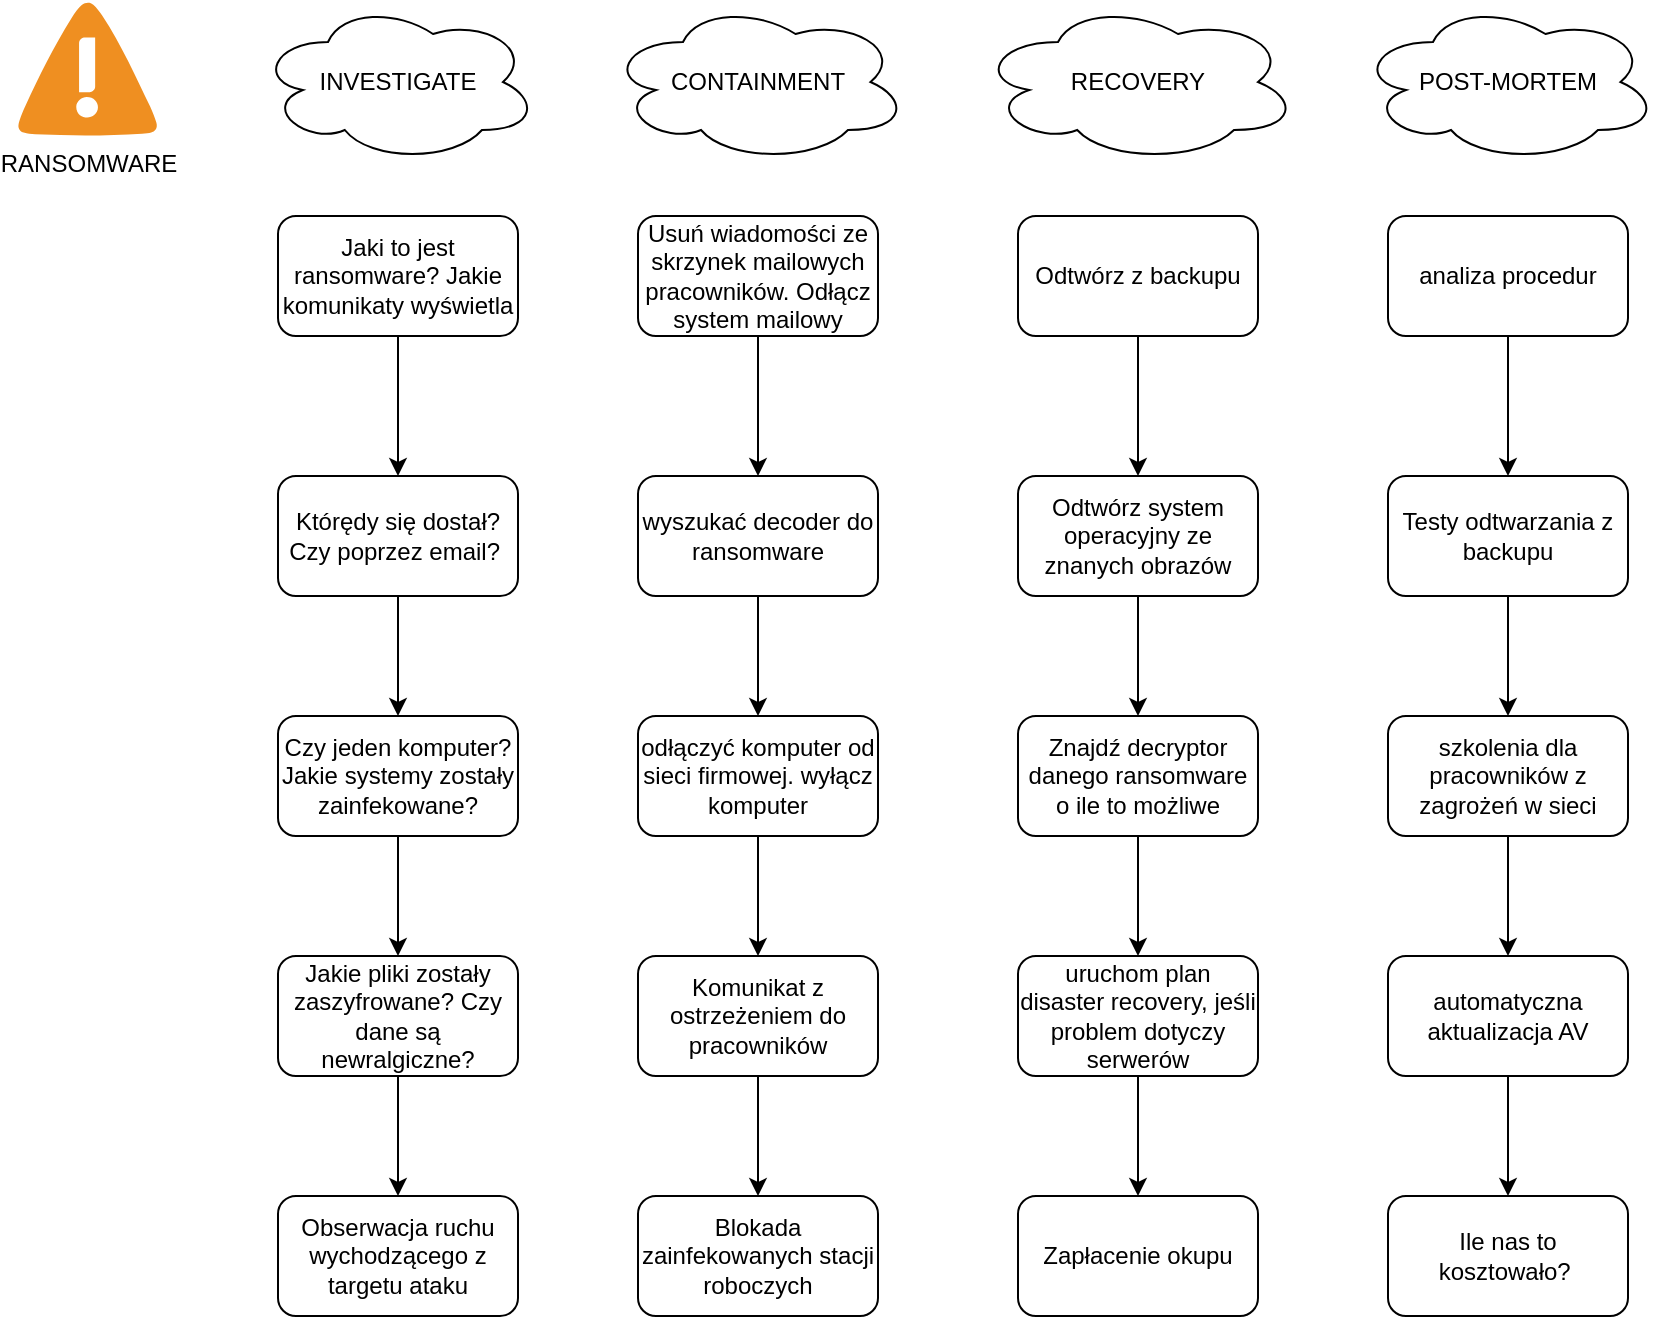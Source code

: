 <mxfile version="14.8.0" type="github"><diagram id="DJGLKKSzX562Aq0hZ-EG" name="Page-1"><mxGraphModel dx="2059" dy="674" grid="1" gridSize="10" guides="1" tooltips="1" connect="1" arrows="1" fold="1" page="1" pageScale="1" pageWidth="850" pageHeight="1100" math="0" shadow="0"><root><mxCell id="0"/><mxCell id="1" parent="0"/><mxCell id="0VLCfGxsU0y2s2PwoW_p-1" value="INVESTIGATE" style="ellipse;shape=cloud;whiteSpace=wrap;html=1;" vertex="1" parent="1"><mxGeometry x="-60" y="23" width="140" height="80" as="geometry"/></mxCell><mxCell id="0VLCfGxsU0y2s2PwoW_p-3" value="CONTAINMENT" style="ellipse;shape=cloud;whiteSpace=wrap;html=1;" vertex="1" parent="1"><mxGeometry x="115" y="23" width="150" height="80" as="geometry"/></mxCell><mxCell id="0VLCfGxsU0y2s2PwoW_p-4" value="RECOVERY" style="ellipse;shape=cloud;whiteSpace=wrap;html=1;" vertex="1" parent="1"><mxGeometry x="300" y="23" width="160" height="80" as="geometry"/></mxCell><mxCell id="0VLCfGxsU0y2s2PwoW_p-5" value="POST-MORTEM" style="ellipse;shape=cloud;whiteSpace=wrap;html=1;" vertex="1" parent="1"><mxGeometry x="490" y="23" width="150" height="80" as="geometry"/></mxCell><mxCell id="0VLCfGxsU0y2s2PwoW_p-13" style="edgeStyle=orthogonalEdgeStyle;rounded=0;orthogonalLoop=1;jettySize=auto;html=1;exitX=0.5;exitY=1;exitDx=0;exitDy=0;entryX=0.5;entryY=0;entryDx=0;entryDy=0;" edge="1" parent="1" source="0VLCfGxsU0y2s2PwoW_p-7" target="0VLCfGxsU0y2s2PwoW_p-8"><mxGeometry relative="1" as="geometry"/></mxCell><mxCell id="0VLCfGxsU0y2s2PwoW_p-7" value="Jaki to jest ransomware? Jakie komunikaty wyświetla" style="rounded=1;whiteSpace=wrap;html=1;" vertex="1" parent="1"><mxGeometry x="-50" y="130" width="120" height="60" as="geometry"/></mxCell><mxCell id="0VLCfGxsU0y2s2PwoW_p-8" value="Którędy się dostał? Czy poprzez email?&amp;nbsp;" style="rounded=1;whiteSpace=wrap;html=1;" vertex="1" parent="1"><mxGeometry x="-50" y="260" width="120" height="60" as="geometry"/></mxCell><mxCell id="0VLCfGxsU0y2s2PwoW_p-9" value="Czy jeden komputer? Jakie systemy zostały zainfekowane?" style="rounded=1;whiteSpace=wrap;html=1;" vertex="1" parent="1"><mxGeometry x="-50" y="380" width="120" height="60" as="geometry"/></mxCell><mxCell id="0VLCfGxsU0y2s2PwoW_p-10" value="Jakie pliki zostały zaszyfrowane? Czy dane są newralgiczne?" style="rounded=1;whiteSpace=wrap;html=1;" vertex="1" parent="1"><mxGeometry x="-50" y="500" width="120" height="60" as="geometry"/></mxCell><mxCell id="0VLCfGxsU0y2s2PwoW_p-11" value="Obserwacja ruchu wychodzącego z targetu ataku" style="rounded=1;whiteSpace=wrap;html=1;" vertex="1" parent="1"><mxGeometry x="-50" y="620" width="120" height="60" as="geometry"/></mxCell><mxCell id="0VLCfGxsU0y2s2PwoW_p-16" value="" style="endArrow=classic;html=1;exitX=0.5;exitY=1;exitDx=0;exitDy=0;" edge="1" parent="1" source="0VLCfGxsU0y2s2PwoW_p-8" target="0VLCfGxsU0y2s2PwoW_p-9"><mxGeometry width="50" height="50" relative="1" as="geometry"><mxPoint x="400" y="470" as="sourcePoint"/><mxPoint x="450" y="420" as="targetPoint"/></mxGeometry></mxCell><mxCell id="0VLCfGxsU0y2s2PwoW_p-17" value="" style="endArrow=classic;html=1;exitX=0.5;exitY=1;exitDx=0;exitDy=0;" edge="1" parent="1" source="0VLCfGxsU0y2s2PwoW_p-9" target="0VLCfGxsU0y2s2PwoW_p-10"><mxGeometry width="50" height="50" relative="1" as="geometry"><mxPoint x="400" y="470" as="sourcePoint"/><mxPoint x="450" y="420" as="targetPoint"/></mxGeometry></mxCell><mxCell id="0VLCfGxsU0y2s2PwoW_p-18" value="" style="endArrow=classic;html=1;exitX=0.5;exitY=1;exitDx=0;exitDy=0;entryX=0.5;entryY=0;entryDx=0;entryDy=0;" edge="1" parent="1" source="0VLCfGxsU0y2s2PwoW_p-10" target="0VLCfGxsU0y2s2PwoW_p-11"><mxGeometry width="50" height="50" relative="1" as="geometry"><mxPoint x="400" y="470" as="sourcePoint"/><mxPoint x="450" y="420" as="targetPoint"/></mxGeometry></mxCell><mxCell id="0VLCfGxsU0y2s2PwoW_p-19" style="edgeStyle=orthogonalEdgeStyle;rounded=0;orthogonalLoop=1;jettySize=auto;html=1;exitX=0.5;exitY=1;exitDx=0;exitDy=0;entryX=0.5;entryY=0;entryDx=0;entryDy=0;" edge="1" parent="1" source="0VLCfGxsU0y2s2PwoW_p-20" target="0VLCfGxsU0y2s2PwoW_p-21"><mxGeometry relative="1" as="geometry"/></mxCell><mxCell id="0VLCfGxsU0y2s2PwoW_p-20" value="Usuń wiadomości ze skrzynek mailowych pracowników. Odłącz system mailowy" style="rounded=1;whiteSpace=wrap;html=1;" vertex="1" parent="1"><mxGeometry x="130" y="130" width="120" height="60" as="geometry"/></mxCell><mxCell id="0VLCfGxsU0y2s2PwoW_p-21" value="wyszukać decoder do ransomware" style="rounded=1;whiteSpace=wrap;html=1;" vertex="1" parent="1"><mxGeometry x="130" y="260" width="120" height="60" as="geometry"/></mxCell><mxCell id="0VLCfGxsU0y2s2PwoW_p-22" value="odłączyć komputer od sieci firmowej. wyłącz komputer" style="rounded=1;whiteSpace=wrap;html=1;" vertex="1" parent="1"><mxGeometry x="130" y="380" width="120" height="60" as="geometry"/></mxCell><mxCell id="0VLCfGxsU0y2s2PwoW_p-23" value="Komunikat z ostrzeżeniem do pracowników" style="rounded=1;whiteSpace=wrap;html=1;" vertex="1" parent="1"><mxGeometry x="130" y="500" width="120" height="60" as="geometry"/></mxCell><mxCell id="0VLCfGxsU0y2s2PwoW_p-24" value="Blokada zainfekowanych stacji roboczych" style="rounded=1;whiteSpace=wrap;html=1;" vertex="1" parent="1"><mxGeometry x="130" y="620" width="120" height="60" as="geometry"/></mxCell><mxCell id="0VLCfGxsU0y2s2PwoW_p-25" value="" style="endArrow=classic;html=1;exitX=0.5;exitY=1;exitDx=0;exitDy=0;" edge="1" parent="1" source="0VLCfGxsU0y2s2PwoW_p-21" target="0VLCfGxsU0y2s2PwoW_p-22"><mxGeometry width="50" height="50" relative="1" as="geometry"><mxPoint x="580" y="470" as="sourcePoint"/><mxPoint x="630" y="420" as="targetPoint"/></mxGeometry></mxCell><mxCell id="0VLCfGxsU0y2s2PwoW_p-26" value="" style="endArrow=classic;html=1;exitX=0.5;exitY=1;exitDx=0;exitDy=0;" edge="1" parent="1" source="0VLCfGxsU0y2s2PwoW_p-22" target="0VLCfGxsU0y2s2PwoW_p-23"><mxGeometry width="50" height="50" relative="1" as="geometry"><mxPoint x="580" y="470" as="sourcePoint"/><mxPoint x="630" y="420" as="targetPoint"/></mxGeometry></mxCell><mxCell id="0VLCfGxsU0y2s2PwoW_p-27" value="" style="endArrow=classic;html=1;exitX=0.5;exitY=1;exitDx=0;exitDy=0;entryX=0.5;entryY=0;entryDx=0;entryDy=0;" edge="1" parent="1" source="0VLCfGxsU0y2s2PwoW_p-23" target="0VLCfGxsU0y2s2PwoW_p-24"><mxGeometry width="50" height="50" relative="1" as="geometry"><mxPoint x="580" y="470" as="sourcePoint"/><mxPoint x="630" y="420" as="targetPoint"/></mxGeometry></mxCell><mxCell id="0VLCfGxsU0y2s2PwoW_p-28" style="edgeStyle=orthogonalEdgeStyle;rounded=0;orthogonalLoop=1;jettySize=auto;html=1;exitX=0.5;exitY=1;exitDx=0;exitDy=0;entryX=0.5;entryY=0;entryDx=0;entryDy=0;" edge="1" parent="1" source="0VLCfGxsU0y2s2PwoW_p-29" target="0VLCfGxsU0y2s2PwoW_p-30"><mxGeometry relative="1" as="geometry"/></mxCell><mxCell id="0VLCfGxsU0y2s2PwoW_p-29" value="Odtwórz z backupu" style="rounded=1;whiteSpace=wrap;html=1;" vertex="1" parent="1"><mxGeometry x="320" y="130" width="120" height="60" as="geometry"/></mxCell><mxCell id="0VLCfGxsU0y2s2PwoW_p-30" value="Odtwórz system operacyjny ze znanych obrazów" style="rounded=1;whiteSpace=wrap;html=1;" vertex="1" parent="1"><mxGeometry x="320" y="260" width="120" height="60" as="geometry"/></mxCell><mxCell id="0VLCfGxsU0y2s2PwoW_p-31" value="Znajdź decryptor danego ransomware o ile to możliwe" style="rounded=1;whiteSpace=wrap;html=1;" vertex="1" parent="1"><mxGeometry x="320" y="380" width="120" height="60" as="geometry"/></mxCell><mxCell id="0VLCfGxsU0y2s2PwoW_p-32" value="uruchom plan disaster recovery, jeśli problem dotyczy serwerów" style="rounded=1;whiteSpace=wrap;html=1;" vertex="1" parent="1"><mxGeometry x="320" y="500" width="120" height="60" as="geometry"/></mxCell><mxCell id="0VLCfGxsU0y2s2PwoW_p-33" value="Zapłacenie okupu" style="rounded=1;whiteSpace=wrap;html=1;" vertex="1" parent="1"><mxGeometry x="320" y="620" width="120" height="60" as="geometry"/></mxCell><mxCell id="0VLCfGxsU0y2s2PwoW_p-34" value="" style="endArrow=classic;html=1;exitX=0.5;exitY=1;exitDx=0;exitDy=0;" edge="1" parent="1" source="0VLCfGxsU0y2s2PwoW_p-30" target="0VLCfGxsU0y2s2PwoW_p-31"><mxGeometry width="50" height="50" relative="1" as="geometry"><mxPoint x="770" y="470" as="sourcePoint"/><mxPoint x="820" y="420" as="targetPoint"/></mxGeometry></mxCell><mxCell id="0VLCfGxsU0y2s2PwoW_p-35" value="" style="endArrow=classic;html=1;exitX=0.5;exitY=1;exitDx=0;exitDy=0;" edge="1" parent="1" source="0VLCfGxsU0y2s2PwoW_p-31" target="0VLCfGxsU0y2s2PwoW_p-32"><mxGeometry width="50" height="50" relative="1" as="geometry"><mxPoint x="770" y="470" as="sourcePoint"/><mxPoint x="820" y="420" as="targetPoint"/></mxGeometry></mxCell><mxCell id="0VLCfGxsU0y2s2PwoW_p-36" value="" style="endArrow=classic;html=1;exitX=0.5;exitY=1;exitDx=0;exitDy=0;entryX=0.5;entryY=0;entryDx=0;entryDy=0;" edge="1" parent="1" source="0VLCfGxsU0y2s2PwoW_p-32" target="0VLCfGxsU0y2s2PwoW_p-33"><mxGeometry width="50" height="50" relative="1" as="geometry"><mxPoint x="770" y="470" as="sourcePoint"/><mxPoint x="820" y="420" as="targetPoint"/></mxGeometry></mxCell><mxCell id="0VLCfGxsU0y2s2PwoW_p-37" style="edgeStyle=orthogonalEdgeStyle;rounded=0;orthogonalLoop=1;jettySize=auto;html=1;exitX=0.5;exitY=1;exitDx=0;exitDy=0;entryX=0.5;entryY=0;entryDx=0;entryDy=0;" edge="1" parent="1" source="0VLCfGxsU0y2s2PwoW_p-38" target="0VLCfGxsU0y2s2PwoW_p-39"><mxGeometry relative="1" as="geometry"/></mxCell><mxCell id="0VLCfGxsU0y2s2PwoW_p-38" value="analiza procedur" style="rounded=1;whiteSpace=wrap;html=1;" vertex="1" parent="1"><mxGeometry x="505" y="130" width="120" height="60" as="geometry"/></mxCell><mxCell id="0VLCfGxsU0y2s2PwoW_p-39" value="Testy odtwarzania z backupu" style="rounded=1;whiteSpace=wrap;html=1;" vertex="1" parent="1"><mxGeometry x="505" y="260" width="120" height="60" as="geometry"/></mxCell><mxCell id="0VLCfGxsU0y2s2PwoW_p-40" value="szkolenia dla pracowników z zagrożeń w sieci" style="rounded=1;whiteSpace=wrap;html=1;" vertex="1" parent="1"><mxGeometry x="505" y="380" width="120" height="60" as="geometry"/></mxCell><mxCell id="0VLCfGxsU0y2s2PwoW_p-41" value="automatyczna aktualizacja AV" style="rounded=1;whiteSpace=wrap;html=1;" vertex="1" parent="1"><mxGeometry x="505" y="500" width="120" height="60" as="geometry"/></mxCell><mxCell id="0VLCfGxsU0y2s2PwoW_p-42" value="Ile nas to kosztowało?&amp;nbsp;" style="rounded=1;whiteSpace=wrap;html=1;" vertex="1" parent="1"><mxGeometry x="505" y="620" width="120" height="60" as="geometry"/></mxCell><mxCell id="0VLCfGxsU0y2s2PwoW_p-43" value="" style="endArrow=classic;html=1;exitX=0.5;exitY=1;exitDx=0;exitDy=0;" edge="1" parent="1" source="0VLCfGxsU0y2s2PwoW_p-39" target="0VLCfGxsU0y2s2PwoW_p-40"><mxGeometry width="50" height="50" relative="1" as="geometry"><mxPoint x="955" y="470" as="sourcePoint"/><mxPoint x="1005" y="420" as="targetPoint"/></mxGeometry></mxCell><mxCell id="0VLCfGxsU0y2s2PwoW_p-44" value="" style="endArrow=classic;html=1;exitX=0.5;exitY=1;exitDx=0;exitDy=0;" edge="1" parent="1" source="0VLCfGxsU0y2s2PwoW_p-40" target="0VLCfGxsU0y2s2PwoW_p-41"><mxGeometry width="50" height="50" relative="1" as="geometry"><mxPoint x="955" y="470" as="sourcePoint"/><mxPoint x="1005" y="420" as="targetPoint"/></mxGeometry></mxCell><mxCell id="0VLCfGxsU0y2s2PwoW_p-45" value="" style="endArrow=classic;html=1;exitX=0.5;exitY=1;exitDx=0;exitDy=0;entryX=0.5;entryY=0;entryDx=0;entryDy=0;" edge="1" parent="1" source="0VLCfGxsU0y2s2PwoW_p-41" target="0VLCfGxsU0y2s2PwoW_p-42"><mxGeometry width="50" height="50" relative="1" as="geometry"><mxPoint x="955" y="470" as="sourcePoint"/><mxPoint x="1005" y="420" as="targetPoint"/></mxGeometry></mxCell><mxCell id="0VLCfGxsU0y2s2PwoW_p-46" value="RANSOMWARE&lt;br&gt;" style="shadow=0;dashed=0;html=1;strokeColor=none;fillColor=#4495D1;labelPosition=center;verticalLabelPosition=bottom;verticalAlign=top;align=center;outlineConnect=0;shape=mxgraph.veeam.2d.alert;" vertex="1" parent="1"><mxGeometry x="-180" y="23" width="70" height="67" as="geometry"/></mxCell></root></mxGraphModel></diagram></mxfile>